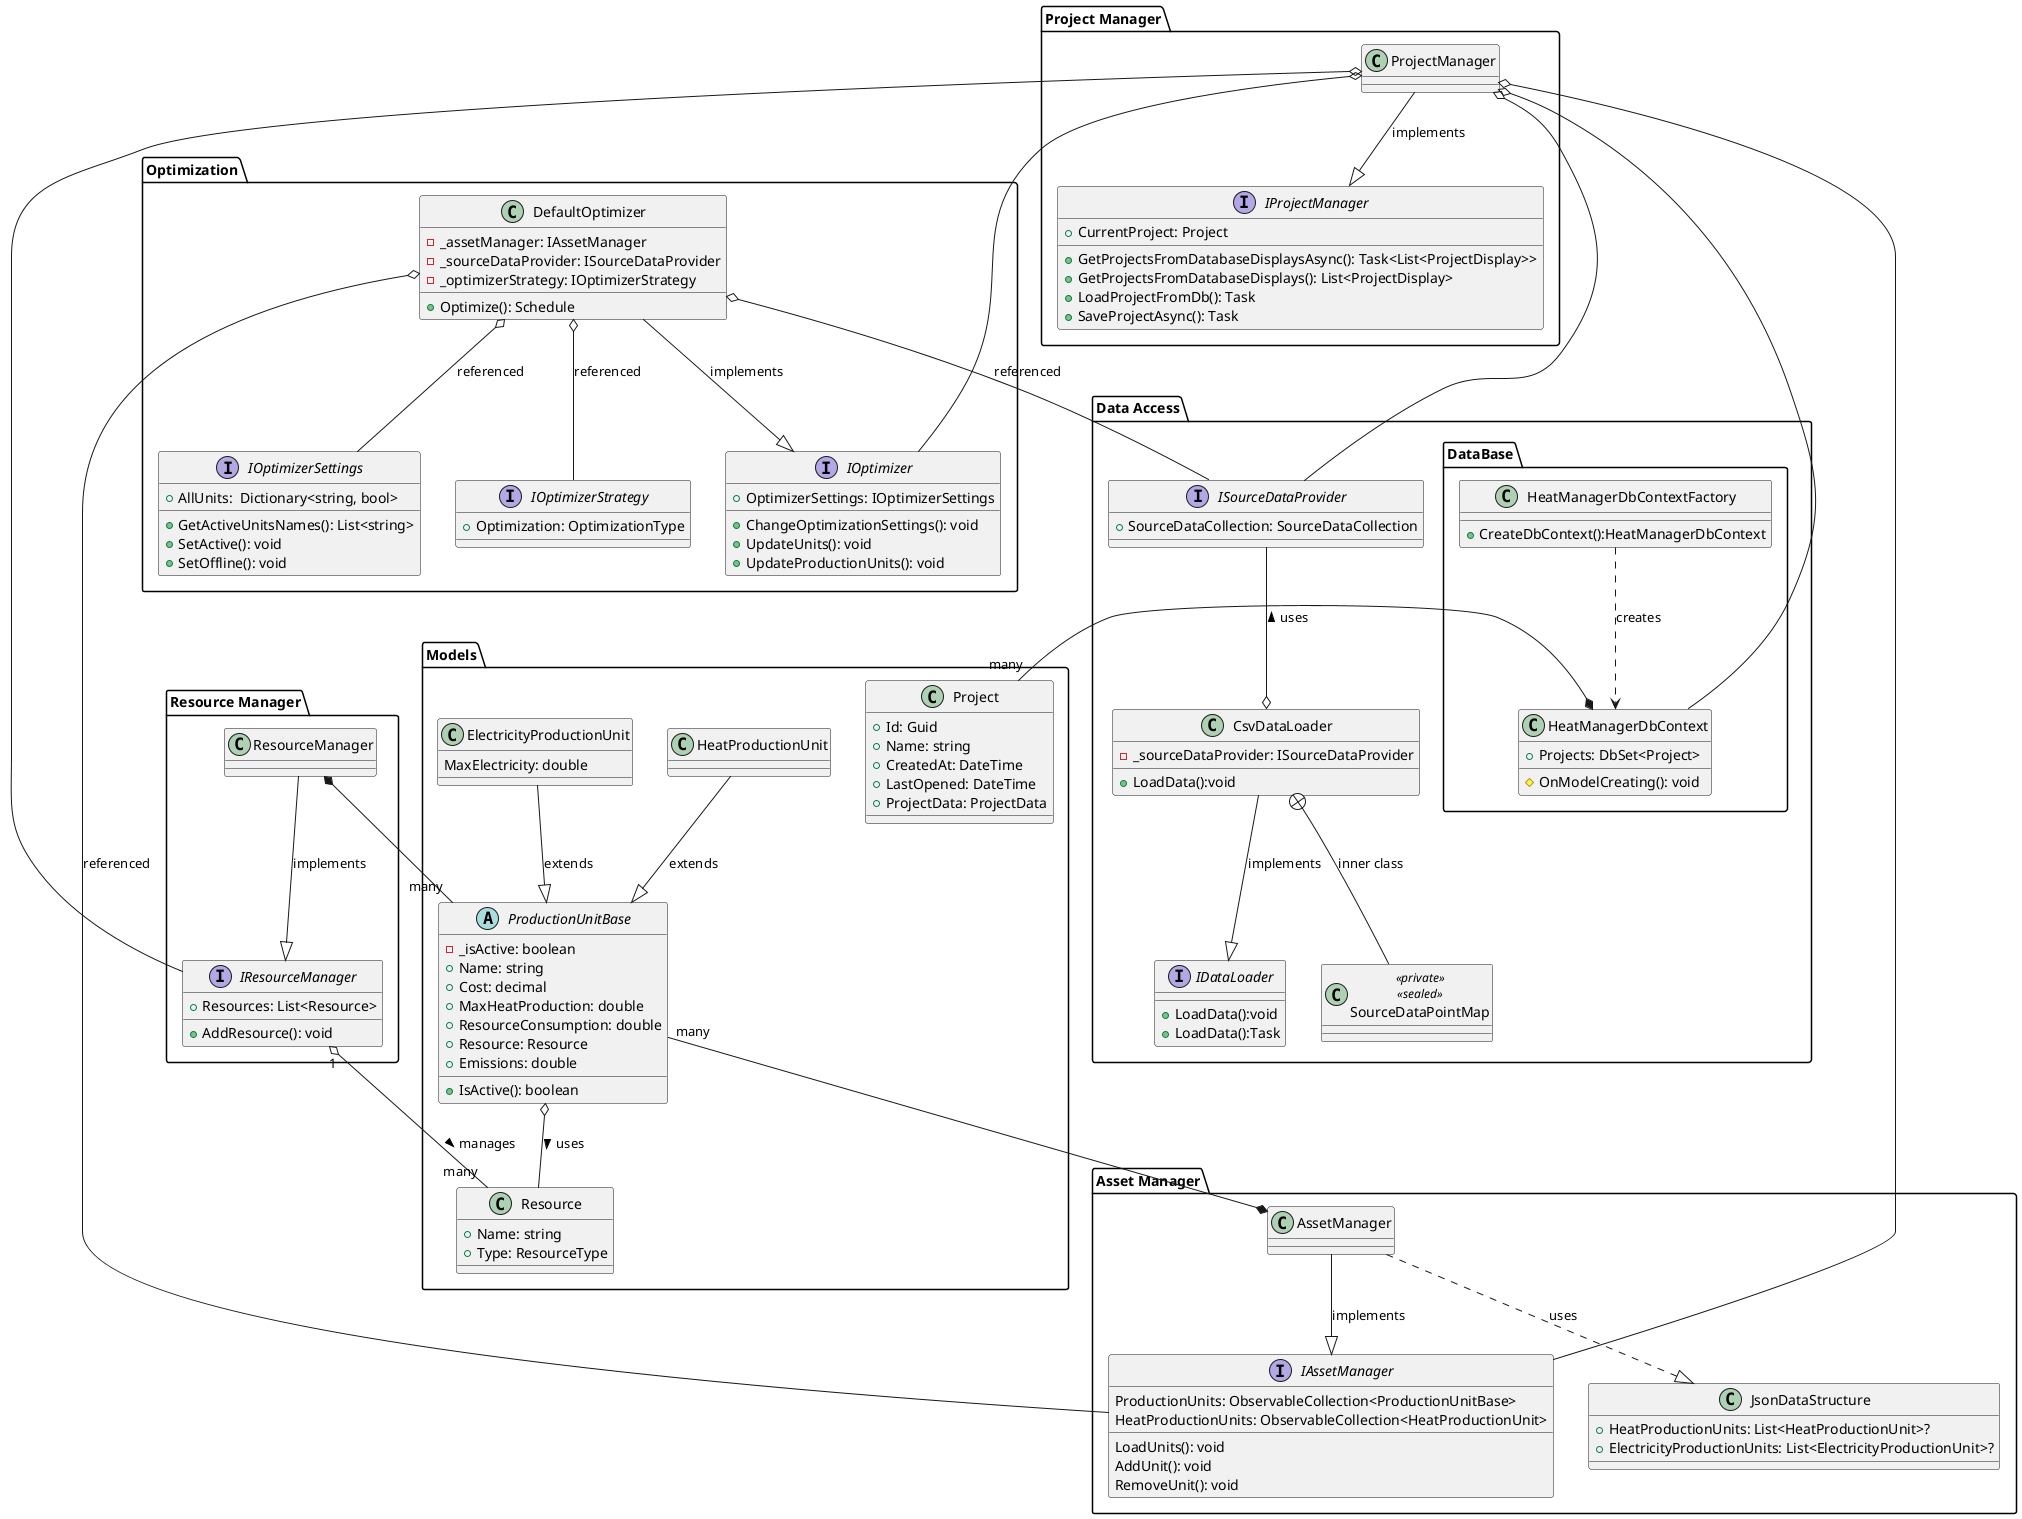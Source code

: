 @startuml CoreClassUML

' skinparam linetype polyline
' skinparam linetype ortho
' !pragma ratio 0.7

package "Data Access"{
    interface IDataLoader{
        + LoadData():void
        + LoadData():Task
    }

    class CsvDataLoader{
        - _sourceDataProvider: ISourceDataProvider
        + LoadData():void
    }

    class SourceDataPointMap <<private>> <<sealed>>{
    }

    interface ISourceDataProvider{
        + SourceDataCollection: SourceDataCollection
    }

    package "DataBase"{
        class HeatManagerDbContext{
            + Projects: DbSet<Project>
            # OnModelCreating(): void
        }

        class HeatManagerDbContextFactory{
            + CreateDbContext():HeatManagerDbContext
        }
    }
}

package "Asset Manager"{
    interface IAssetManager{
        ProductionUnits: ObservableCollection<ProductionUnitBase>
        HeatProductionUnits: ObservableCollection<HeatProductionUnit>
        LoadUnits(): void
        AddUnit(): void
        RemoveUnit(): void
    }

    class AssetManager{}

    class JsonDataStructure{
        + HeatProductionUnits: List<HeatProductionUnit>?
        + ElectricityProductionUnits: List<ElectricityProductionUnit>?
    }
}

package "Optimization"{
    interface IOptimizer{
        + OptimizerSettings: IOptimizerSettings
        + ChangeOptimizationSettings(): void
        + UpdateUnits(): void
        + UpdateProductionUnits(): void
    }

    class DefaultOptimizer{
        - _assetManager: IAssetManager
        - _sourceDataProvider: ISourceDataProvider
        - _optimizerStrategy: IOptimizerStrategy
        + Optimize(): Schedule
    }

    interface IOptimizerSettings{
        + AllUnits:  Dictionary<string, bool>
        + GetActiveUnitsNames(): List<string>
        + SetActive(): void
        + SetOffline(): void
    }

    interface IOptimizerStrategy{
        + Optimization: OptimizationType
    }
}

package "Resource Manager"{
    interface IResourceManager{
        + Resources: List<Resource>
        + AddResource(): void
    }

    class ResourceManager{}
}

package "Project Manager"{
        interface IProjectManager{
            + CurrentProject: Project
            + GetProjectsFromDatabaseDisplaysAsync(): Task<List<ProjectDisplay>>
            + GetProjectsFromDatabaseDisplays(): List<ProjectDisplay>
            + LoadProjectFromDb(): Task
            + SaveProjectAsync(): Task
        }

        class ProjectManager{}
}

package "Models"{
    abstract ProductionUnitBase{
        - _isActive: boolean
        + Name: string
        + Cost: decimal
        + MaxHeatProduction: double
        + ResourceConsumption: double
        + Resource: Resource
        + Emissions: double
        + IsActive(): boolean
    }

    class HeatProductionUnit{}

    class ElectricityProductionUnit{
        MaxElectricity: double
    }

    class Resource{
        + Name: string
        + Type: ResourceType
    }

    class Project{
        + Id: Guid
        + Name: string
        + CreatedAt: DateTime
        + LastOpened: DateTime
        + ProjectData: ProjectData
    }
}

' ==== Relationships ====
' Implementation
CsvDataLoader --|> IDataLoader : implements
AssetManager --|> IAssetManager : implements
DefaultOptimizer --|> IOptimizer : implements
ResourceManager --|> IResourceManager : implements
ProjectManager --|> IProjectManager: implements

' Inheritance
HeatProductionUnit --|> ProductionUnitBase: extends 
ElectricityProductionUnit --|> ProductionUnitBase: extends

' Aggregation
ProjectManager o--- HeatManagerDbContext
ProjectManager o--- IAssetManager
ProjectManager o--- IResourceManager
ProjectManager o--- ISourceDataProvider
ProjectManager o-- IOptimizer
DefaultOptimizer o-- IAssetManager : referenced
DefaultOptimizer o-- ISourceDataProvider : referenced
DefaultOptimizer o-- IOptimizerStrategy : referenced
DefaultOptimizer o-- IOptimizerSettings : referenced
ProductionUnitBase o-- Resource : uses >
IResourceManager "1" o-- "many" Resource : manages >


AssetManager ..|> JsonDataStructure : uses
ProductionUnitBase "many" --*  AssetManager

ResourceManager *-- "many" ProductionUnitBase

HeatManagerDbContextFactory ..> HeatManagerDbContext : creates
HeatManagerDbContext *- "many" Project

CsvDataLoader +-- SourceDataPointMap: inner class
ISourceDataProvider --o CsvDataLoader : < uses
@enduml